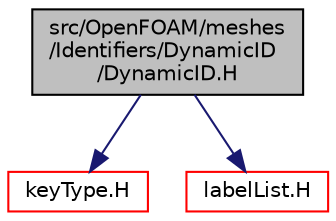 digraph "src/OpenFOAM/meshes/Identifiers/DynamicID/DynamicID.H"
{
  bgcolor="transparent";
  edge [fontname="Helvetica",fontsize="10",labelfontname="Helvetica",labelfontsize="10"];
  node [fontname="Helvetica",fontsize="10",shape=record];
  Node0 [label="src/OpenFOAM/meshes\l/Identifiers/DynamicID\l/DynamicID.H",height=0.2,width=0.4,color="black", fillcolor="grey75", style="filled", fontcolor="black"];
  Node0 -> Node1 [color="midnightblue",fontsize="10",style="solid",fontname="Helvetica"];
  Node1 [label="keyType.H",height=0.2,width=0.4,color="red",URL="$a13448.html"];
  Node0 -> Node15 [color="midnightblue",fontsize="10",style="solid",fontname="Helvetica"];
  Node15 [label="labelList.H",height=0.2,width=0.4,color="red",URL="$a13154.html"];
}
